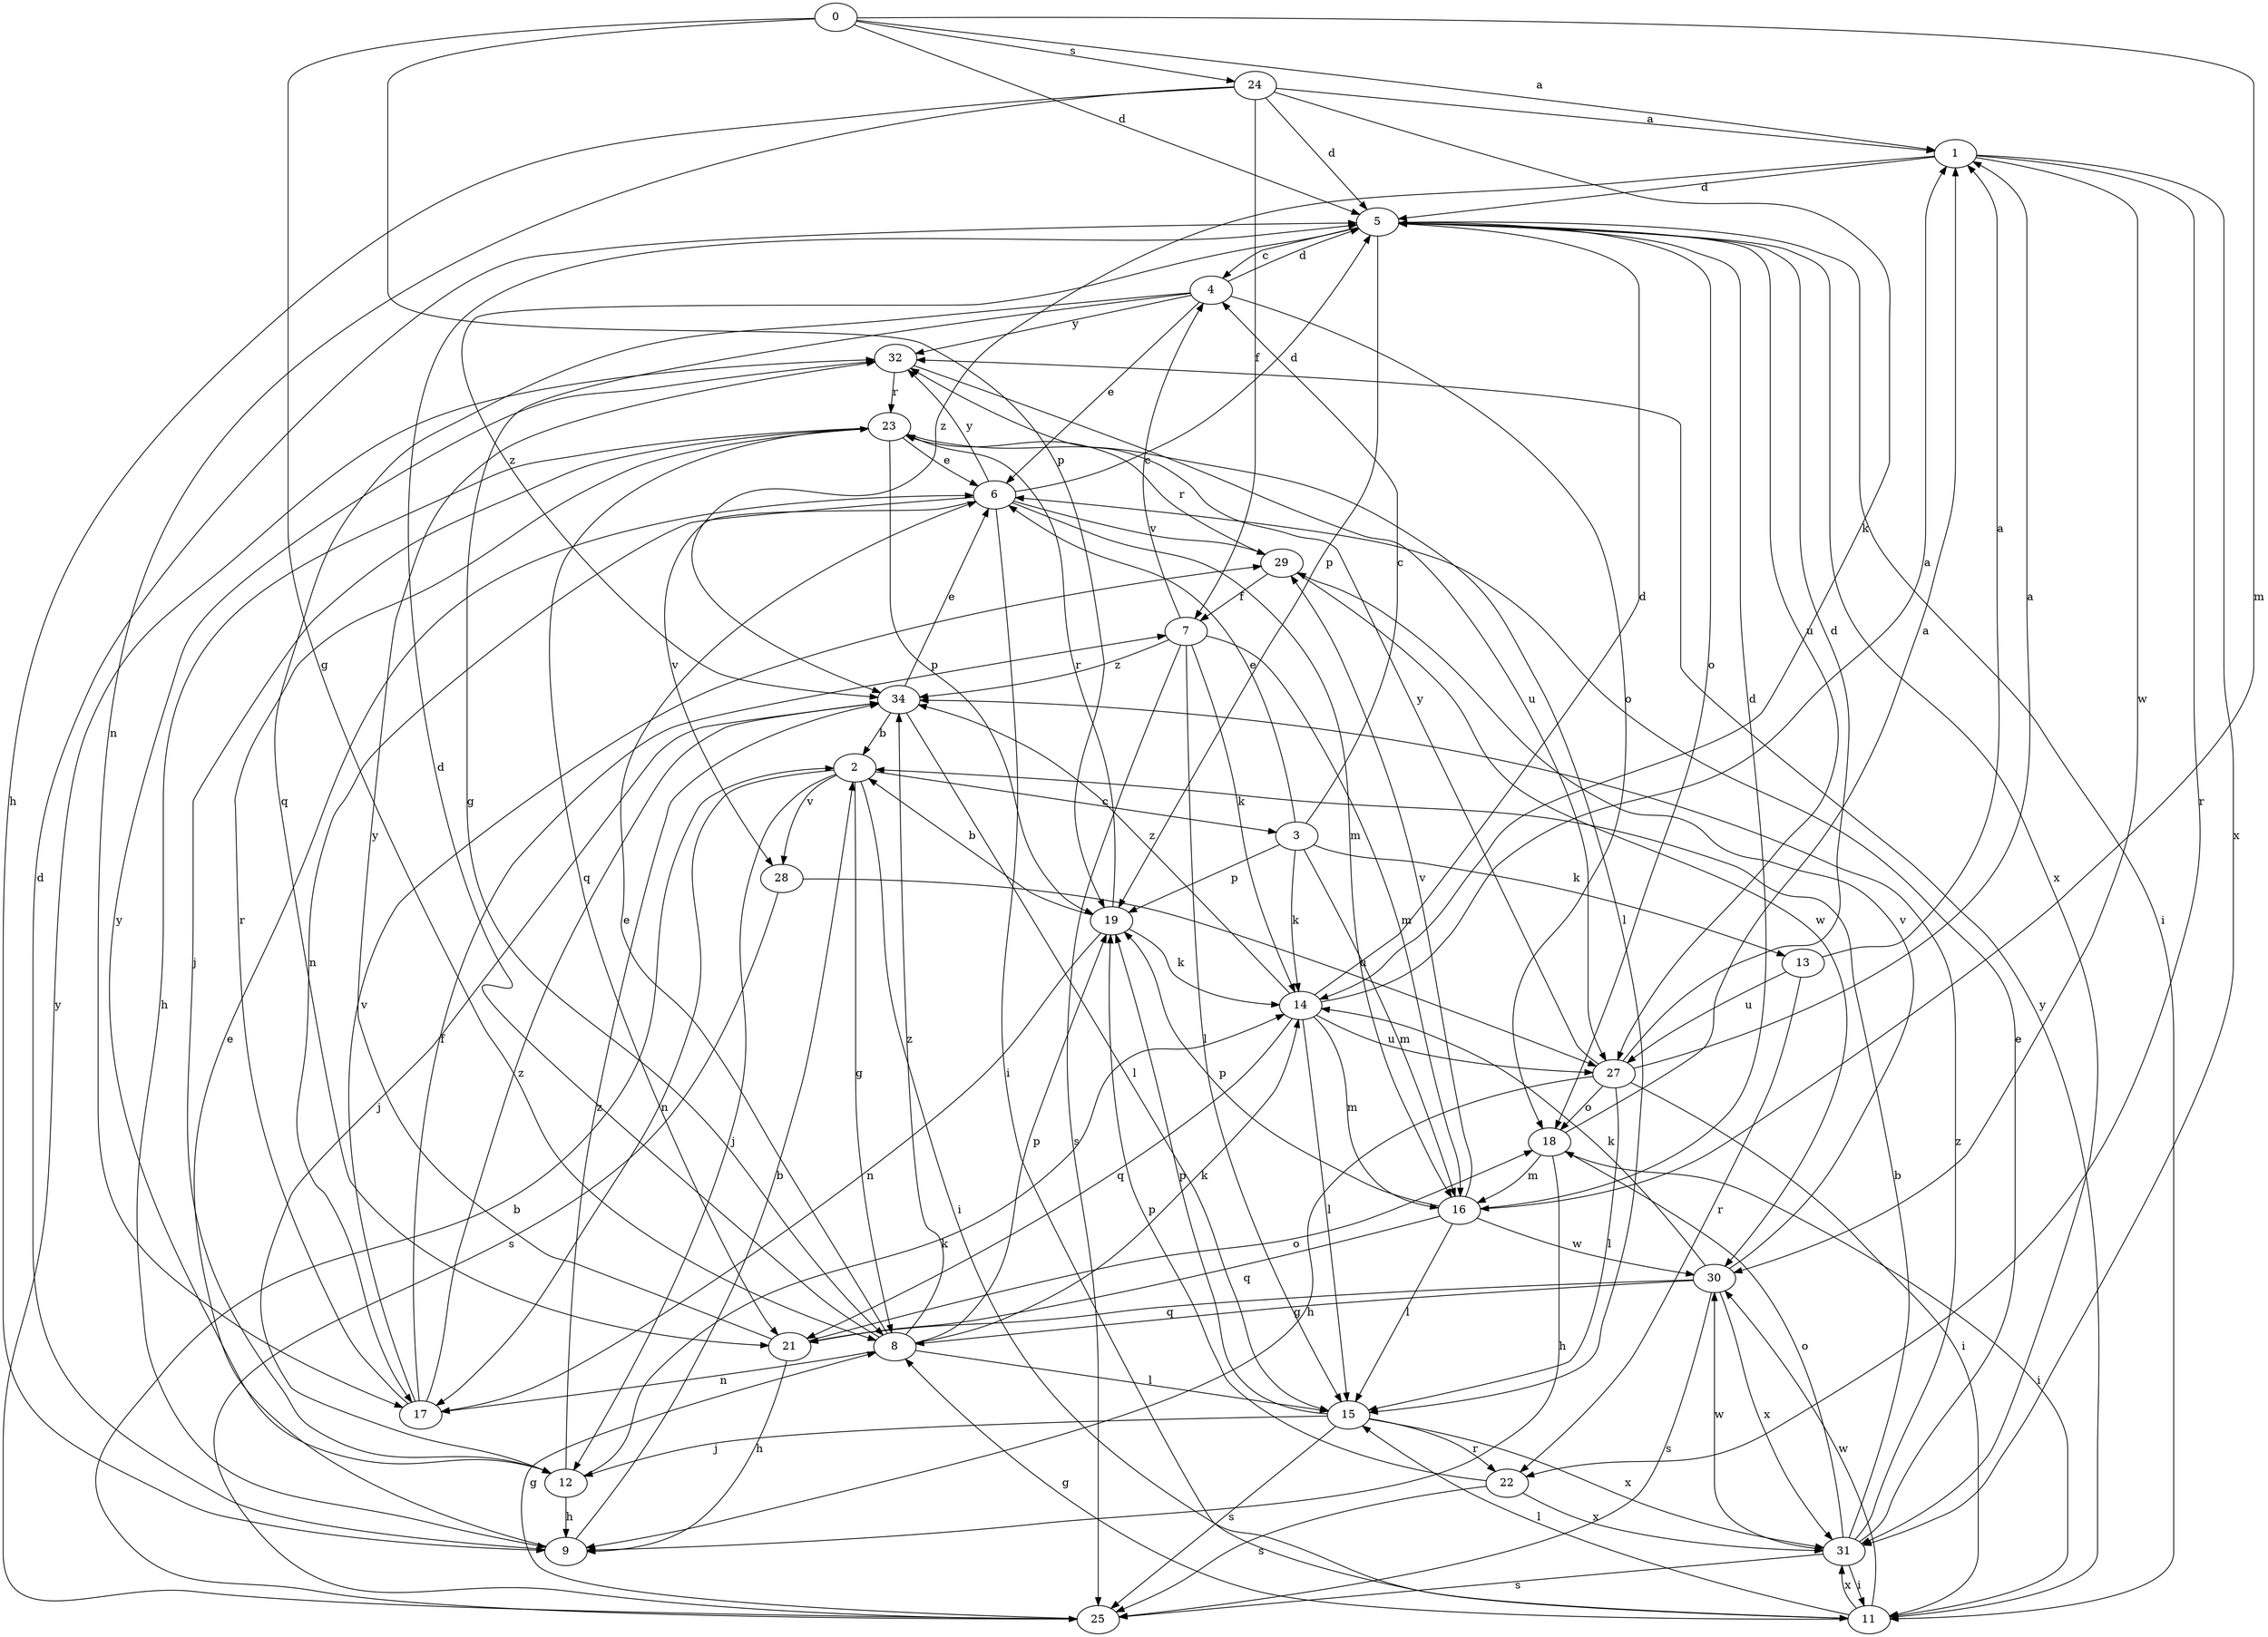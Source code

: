 strict digraph  {
0;
1;
2;
3;
4;
5;
6;
7;
8;
9;
11;
12;
13;
14;
15;
16;
17;
18;
19;
21;
22;
23;
24;
25;
27;
28;
29;
30;
31;
32;
34;
0 -> 1  [label=a];
0 -> 5  [label=d];
0 -> 8  [label=g];
0 -> 16  [label=m];
0 -> 19  [label=p];
0 -> 24  [label=s];
1 -> 5  [label=d];
1 -> 22  [label=r];
1 -> 30  [label=w];
1 -> 31  [label=x];
1 -> 34  [label=z];
2 -> 3  [label=c];
2 -> 8  [label=g];
2 -> 11  [label=i];
2 -> 12  [label=j];
2 -> 17  [label=n];
2 -> 28  [label=v];
3 -> 4  [label=c];
3 -> 6  [label=e];
3 -> 13  [label=k];
3 -> 14  [label=k];
3 -> 16  [label=m];
3 -> 19  [label=p];
4 -> 5  [label=d];
4 -> 6  [label=e];
4 -> 8  [label=g];
4 -> 18  [label=o];
4 -> 21  [label=q];
4 -> 32  [label=y];
5 -> 4  [label=c];
5 -> 11  [label=i];
5 -> 18  [label=o];
5 -> 19  [label=p];
5 -> 27  [label=u];
5 -> 31  [label=x];
5 -> 34  [label=z];
6 -> 5  [label=d];
6 -> 11  [label=i];
6 -> 16  [label=m];
6 -> 17  [label=n];
6 -> 28  [label=v];
6 -> 29  [label=v];
6 -> 32  [label=y];
7 -> 4  [label=c];
7 -> 14  [label=k];
7 -> 15  [label=l];
7 -> 16  [label=m];
7 -> 25  [label=s];
7 -> 34  [label=z];
8 -> 5  [label=d];
8 -> 6  [label=e];
8 -> 14  [label=k];
8 -> 15  [label=l];
8 -> 17  [label=n];
8 -> 19  [label=p];
8 -> 34  [label=z];
9 -> 2  [label=b];
9 -> 5  [label=d];
9 -> 6  [label=e];
11 -> 8  [label=g];
11 -> 15  [label=l];
11 -> 30  [label=w];
11 -> 31  [label=x];
11 -> 32  [label=y];
12 -> 9  [label=h];
12 -> 14  [label=k];
12 -> 32  [label=y];
12 -> 34  [label=z];
13 -> 1  [label=a];
13 -> 22  [label=r];
13 -> 27  [label=u];
14 -> 1  [label=a];
14 -> 5  [label=d];
14 -> 15  [label=l];
14 -> 16  [label=m];
14 -> 21  [label=q];
14 -> 27  [label=u];
14 -> 34  [label=z];
15 -> 12  [label=j];
15 -> 19  [label=p];
15 -> 22  [label=r];
15 -> 25  [label=s];
15 -> 31  [label=x];
16 -> 5  [label=d];
16 -> 15  [label=l];
16 -> 19  [label=p];
16 -> 21  [label=q];
16 -> 29  [label=v];
16 -> 30  [label=w];
17 -> 7  [label=f];
17 -> 23  [label=r];
17 -> 29  [label=v];
17 -> 34  [label=z];
18 -> 1  [label=a];
18 -> 9  [label=h];
18 -> 11  [label=i];
18 -> 16  [label=m];
19 -> 2  [label=b];
19 -> 14  [label=k];
19 -> 17  [label=n];
19 -> 23  [label=r];
21 -> 9  [label=h];
21 -> 18  [label=o];
21 -> 32  [label=y];
22 -> 19  [label=p];
22 -> 25  [label=s];
22 -> 31  [label=x];
23 -> 6  [label=e];
23 -> 9  [label=h];
23 -> 12  [label=j];
23 -> 15  [label=l];
23 -> 19  [label=p];
23 -> 21  [label=q];
24 -> 1  [label=a];
24 -> 5  [label=d];
24 -> 7  [label=f];
24 -> 9  [label=h];
24 -> 14  [label=k];
24 -> 17  [label=n];
25 -> 2  [label=b];
25 -> 8  [label=g];
25 -> 32  [label=y];
27 -> 1  [label=a];
27 -> 5  [label=d];
27 -> 9  [label=h];
27 -> 11  [label=i];
27 -> 15  [label=l];
27 -> 18  [label=o];
27 -> 32  [label=y];
28 -> 25  [label=s];
28 -> 27  [label=u];
29 -> 7  [label=f];
29 -> 23  [label=r];
29 -> 30  [label=w];
30 -> 8  [label=g];
30 -> 14  [label=k];
30 -> 21  [label=q];
30 -> 25  [label=s];
30 -> 29  [label=v];
30 -> 31  [label=x];
31 -> 2  [label=b];
31 -> 6  [label=e];
31 -> 11  [label=i];
31 -> 18  [label=o];
31 -> 25  [label=s];
31 -> 30  [label=w];
31 -> 34  [label=z];
32 -> 23  [label=r];
32 -> 27  [label=u];
34 -> 2  [label=b];
34 -> 6  [label=e];
34 -> 12  [label=j];
34 -> 15  [label=l];
}
